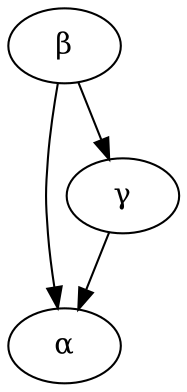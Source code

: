 digraph G {
fontname=cmr10;
"a" [label="&alpha;"]
"b" [label="&beta;"]
"c" [label="&gamma;"]
"b" -> "a"
"b" -> "c"
"c" -> "a"
}
